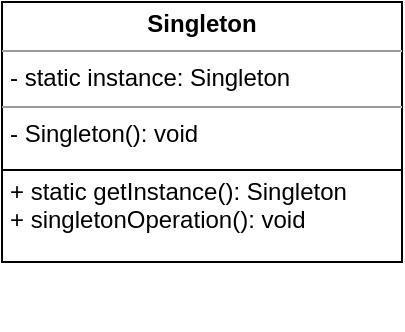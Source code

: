 <mxfile version="12.2.4" pages="1"><diagram id="yYdNlxfP4_DeJOYzrKyl" name="Page-1"><mxGraphModel dx="457" dy="197" grid="1" gridSize="10" guides="1" tooltips="1" connect="1" arrows="1" fold="1" page="1" pageScale="1" pageWidth="827" pageHeight="1169" math="0" shadow="0"><root><mxCell id="0"/><mxCell id="1" parent="0"/><mxCell id="10" value="&lt;p style=&quot;margin: 0px ; margin-top: 4px ; text-align: center&quot;&gt;&lt;b&gt;Singleton&lt;/b&gt;&lt;/p&gt;&lt;hr size=&quot;1&quot;&gt;&lt;p style=&quot;margin: 0px ; margin-left: 4px&quot;&gt;- static instance: Singleton&lt;/p&gt;&lt;hr size=&quot;1&quot;&gt;&lt;p style=&quot;margin: 0px ; margin-left: 4px&quot;&gt;- Singleton(): void&lt;/p&gt;&lt;p style=&quot;margin: 0px ; margin-left: 4px&quot;&gt;&lt;br&gt;&lt;/p&gt;&lt;p style=&quot;margin: 0px ; margin-left: 4px&quot;&gt;+ static getInstance(): Singleton&lt;br&gt;&lt;/p&gt;&lt;p style=&quot;margin: 0px ; margin-left: 4px&quot;&gt;+ singletonOperation(): void&lt;/p&gt;" style="verticalAlign=top;align=left;overflow=fill;fontSize=12;fontFamily=Helvetica;html=1;" parent="1" vertex="1"><mxGeometry x="220" y="90" width="200" height="130" as="geometry"/></mxCell><mxCell id="12" value="" style="line;strokeWidth=1;fillColor=none;align=left;verticalAlign=middle;spacingTop=-1;spacingLeft=3;spacingRight=3;rotatable=0;labelPosition=right;points=[];portConstraint=eastwest;" parent="1" vertex="1"><mxGeometry x="220" y="170" width="200" height="8" as="geometry"/></mxCell><mxCell id="13" value="" style="text;strokeColor=none;fillColor=none;align=left;verticalAlign=middle;spacingTop=-1;spacingLeft=4;spacingRight=4;rotatable=0;labelPosition=right;points=[];portConstraint=eastwest;" parent="1" vertex="1"><mxGeometry x="220" y="240" width="20" height="14" as="geometry"/></mxCell></root></mxGraphModel></diagram></mxfile>